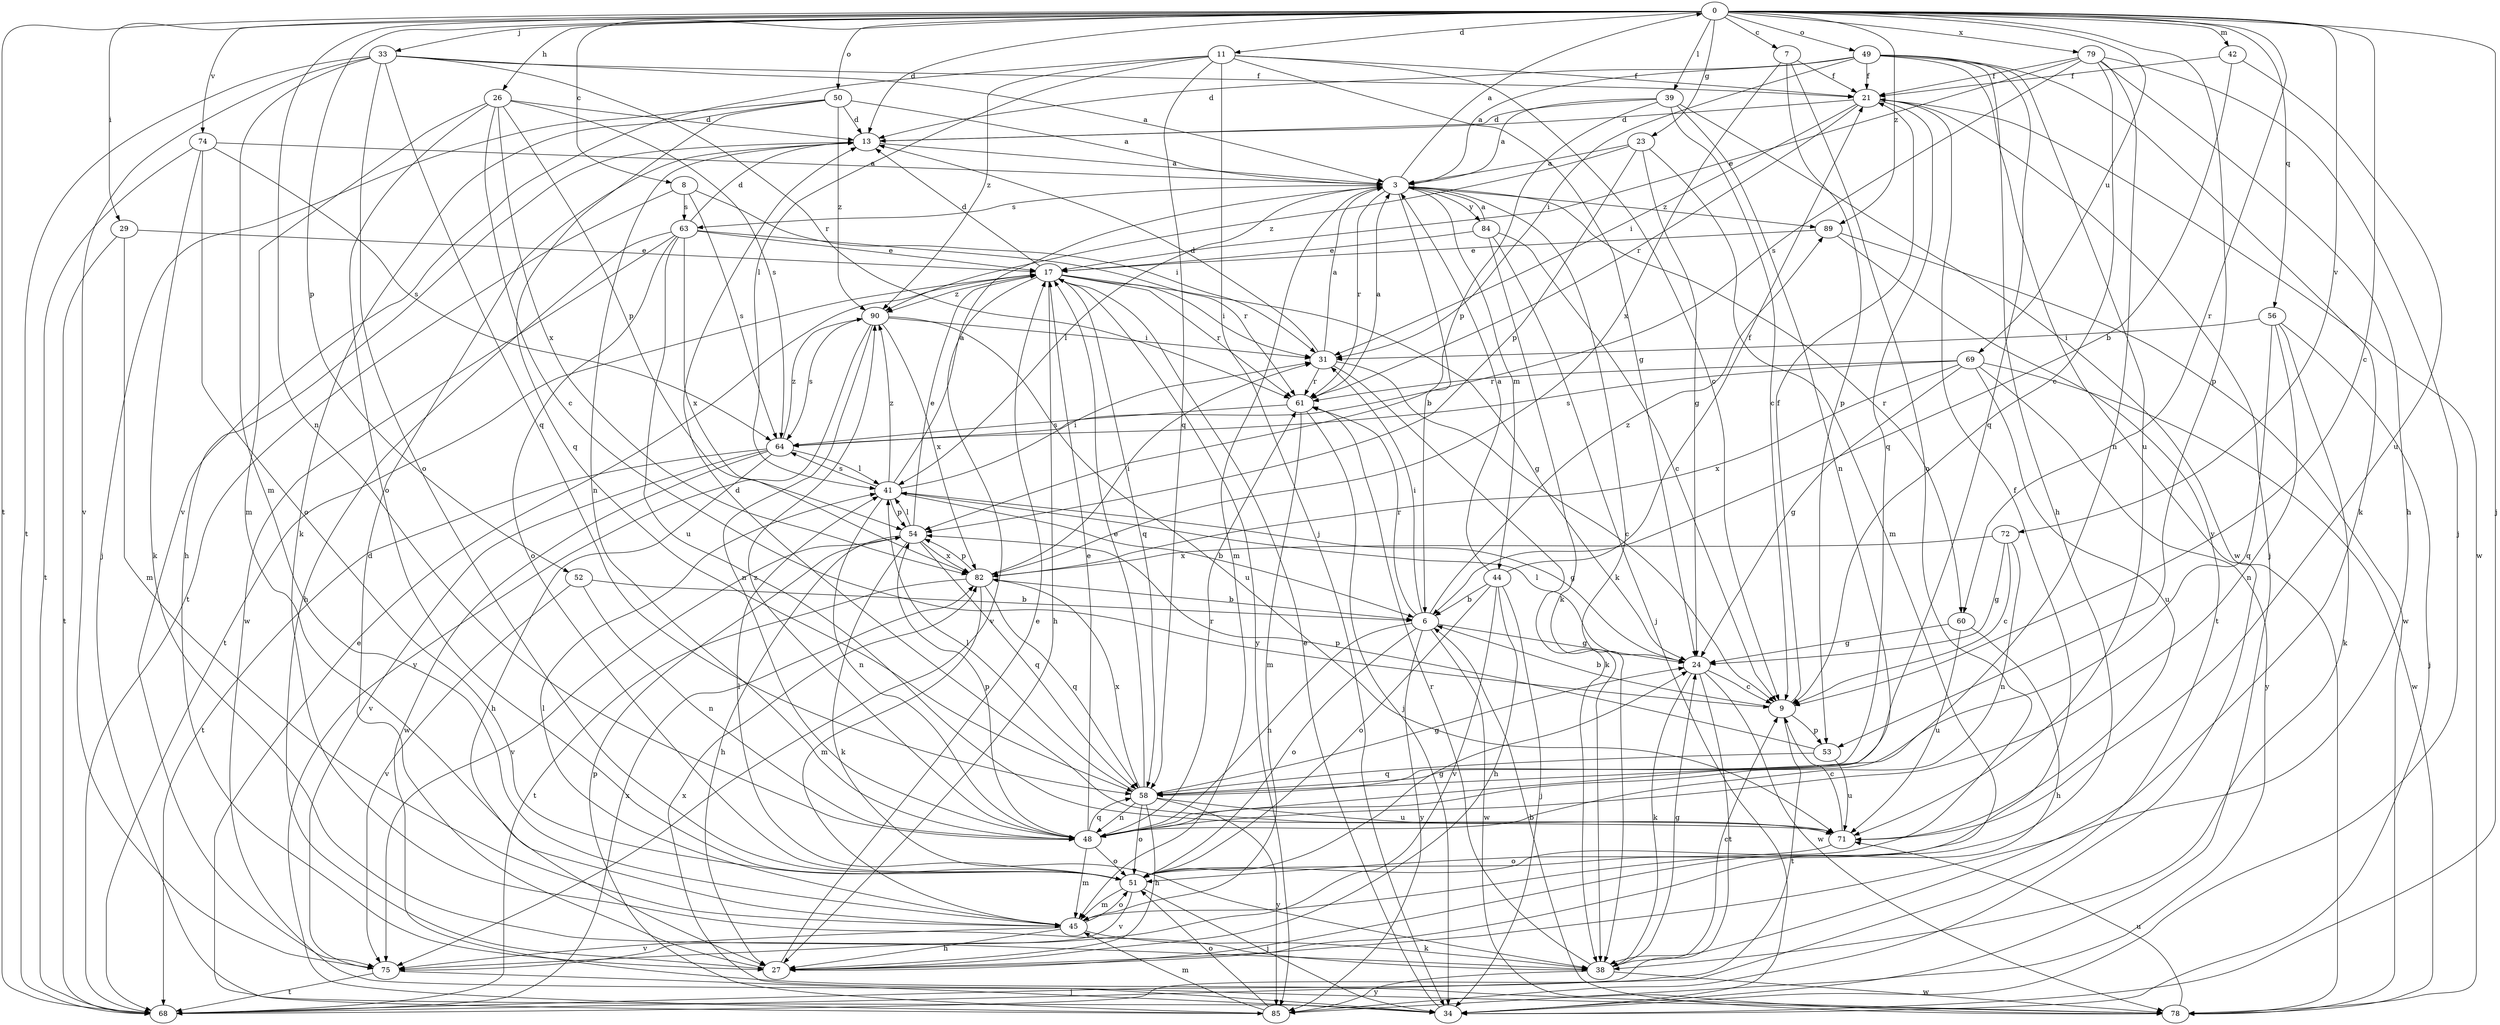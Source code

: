 strict digraph  {
0;
3;
6;
7;
8;
9;
11;
13;
17;
21;
23;
24;
26;
27;
29;
31;
33;
34;
38;
39;
41;
42;
44;
45;
48;
49;
50;
51;
52;
53;
54;
56;
58;
60;
61;
63;
64;
68;
69;
71;
72;
74;
75;
78;
79;
82;
84;
85;
89;
90;
0 -> 7  [label=c];
0 -> 8  [label=c];
0 -> 9  [label=c];
0 -> 11  [label=d];
0 -> 13  [label=d];
0 -> 23  [label=g];
0 -> 26  [label=h];
0 -> 29  [label=i];
0 -> 33  [label=j];
0 -> 34  [label=j];
0 -> 39  [label=l];
0 -> 42  [label=m];
0 -> 48  [label=n];
0 -> 49  [label=o];
0 -> 50  [label=o];
0 -> 52  [label=p];
0 -> 53  [label=p];
0 -> 56  [label=q];
0 -> 60  [label=r];
0 -> 68  [label=t];
0 -> 69  [label=u];
0 -> 72  [label=v];
0 -> 74  [label=v];
0 -> 79  [label=x];
0 -> 89  [label=z];
3 -> 0  [label=a];
3 -> 6  [label=b];
3 -> 38  [label=k];
3 -> 41  [label=l];
3 -> 44  [label=m];
3 -> 45  [label=m];
3 -> 60  [label=r];
3 -> 61  [label=r];
3 -> 63  [label=s];
3 -> 84  [label=y];
3 -> 89  [label=z];
6 -> 24  [label=g];
6 -> 31  [label=i];
6 -> 48  [label=n];
6 -> 51  [label=o];
6 -> 61  [label=r];
6 -> 78  [label=w];
6 -> 85  [label=y];
6 -> 89  [label=z];
7 -> 21  [label=f];
7 -> 51  [label=o];
7 -> 53  [label=p];
7 -> 82  [label=x];
8 -> 31  [label=i];
8 -> 63  [label=s];
8 -> 64  [label=s];
8 -> 68  [label=t];
9 -> 6  [label=b];
9 -> 21  [label=f];
9 -> 53  [label=p];
9 -> 68  [label=t];
11 -> 9  [label=c];
11 -> 21  [label=f];
11 -> 24  [label=g];
11 -> 34  [label=j];
11 -> 41  [label=l];
11 -> 58  [label=q];
11 -> 75  [label=v];
11 -> 90  [label=z];
13 -> 3  [label=a];
13 -> 27  [label=h];
13 -> 48  [label=n];
17 -> 13  [label=d];
17 -> 24  [label=g];
17 -> 27  [label=h];
17 -> 31  [label=i];
17 -> 58  [label=q];
17 -> 61  [label=r];
17 -> 68  [label=t];
17 -> 75  [label=v];
17 -> 85  [label=y];
17 -> 90  [label=z];
21 -> 13  [label=d];
21 -> 31  [label=i];
21 -> 34  [label=j];
21 -> 58  [label=q];
21 -> 61  [label=r];
21 -> 78  [label=w];
23 -> 3  [label=a];
23 -> 24  [label=g];
23 -> 45  [label=m];
23 -> 54  [label=p];
23 -> 90  [label=z];
24 -> 9  [label=c];
24 -> 38  [label=k];
24 -> 41  [label=l];
24 -> 68  [label=t];
24 -> 78  [label=w];
26 -> 9  [label=c];
26 -> 13  [label=d];
26 -> 45  [label=m];
26 -> 51  [label=o];
26 -> 54  [label=p];
26 -> 64  [label=s];
26 -> 82  [label=x];
27 -> 13  [label=d];
27 -> 17  [label=e];
29 -> 17  [label=e];
29 -> 45  [label=m];
29 -> 68  [label=t];
31 -> 3  [label=a];
31 -> 9  [label=c];
31 -> 13  [label=d];
31 -> 38  [label=k];
31 -> 61  [label=r];
33 -> 3  [label=a];
33 -> 21  [label=f];
33 -> 45  [label=m];
33 -> 51  [label=o];
33 -> 58  [label=q];
33 -> 61  [label=r];
33 -> 68  [label=t];
33 -> 75  [label=v];
34 -> 17  [label=e];
34 -> 82  [label=x];
38 -> 9  [label=c];
38 -> 24  [label=g];
38 -> 61  [label=r];
38 -> 78  [label=w];
38 -> 85  [label=y];
39 -> 3  [label=a];
39 -> 9  [label=c];
39 -> 13  [label=d];
39 -> 48  [label=n];
39 -> 54  [label=p];
39 -> 78  [label=w];
41 -> 3  [label=a];
41 -> 6  [label=b];
41 -> 24  [label=g];
41 -> 31  [label=i];
41 -> 48  [label=n];
41 -> 54  [label=p];
41 -> 64  [label=s];
41 -> 90  [label=z];
42 -> 6  [label=b];
42 -> 21  [label=f];
42 -> 71  [label=u];
44 -> 3  [label=a];
44 -> 6  [label=b];
44 -> 21  [label=f];
44 -> 27  [label=h];
44 -> 34  [label=j];
44 -> 51  [label=o];
44 -> 75  [label=v];
45 -> 27  [label=h];
45 -> 38  [label=k];
45 -> 41  [label=l];
45 -> 51  [label=o];
45 -> 75  [label=v];
48 -> 17  [label=e];
48 -> 45  [label=m];
48 -> 51  [label=o];
48 -> 54  [label=p];
48 -> 58  [label=q];
48 -> 61  [label=r];
48 -> 90  [label=z];
49 -> 3  [label=a];
49 -> 13  [label=d];
49 -> 21  [label=f];
49 -> 27  [label=h];
49 -> 31  [label=i];
49 -> 38  [label=k];
49 -> 58  [label=q];
49 -> 71  [label=u];
49 -> 85  [label=y];
50 -> 3  [label=a];
50 -> 13  [label=d];
50 -> 34  [label=j];
50 -> 38  [label=k];
50 -> 58  [label=q];
50 -> 90  [label=z];
51 -> 21  [label=f];
51 -> 24  [label=g];
51 -> 34  [label=j];
51 -> 41  [label=l];
51 -> 45  [label=m];
51 -> 75  [label=v];
52 -> 6  [label=b];
52 -> 48  [label=n];
52 -> 75  [label=v];
53 -> 54  [label=p];
53 -> 58  [label=q];
53 -> 71  [label=u];
54 -> 17  [label=e];
54 -> 27  [label=h];
54 -> 38  [label=k];
54 -> 41  [label=l];
54 -> 58  [label=q];
54 -> 75  [label=v];
54 -> 82  [label=x];
56 -> 31  [label=i];
56 -> 34  [label=j];
56 -> 38  [label=k];
56 -> 48  [label=n];
56 -> 58  [label=q];
58 -> 17  [label=e];
58 -> 24  [label=g];
58 -> 27  [label=h];
58 -> 41  [label=l];
58 -> 48  [label=n];
58 -> 51  [label=o];
58 -> 71  [label=u];
58 -> 82  [label=x];
58 -> 85  [label=y];
60 -> 24  [label=g];
60 -> 27  [label=h];
60 -> 71  [label=u];
61 -> 3  [label=a];
61 -> 34  [label=j];
61 -> 45  [label=m];
61 -> 64  [label=s];
63 -> 13  [label=d];
63 -> 17  [label=e];
63 -> 27  [label=h];
63 -> 51  [label=o];
63 -> 61  [label=r];
63 -> 71  [label=u];
63 -> 78  [label=w];
63 -> 82  [label=x];
64 -> 27  [label=h];
64 -> 41  [label=l];
64 -> 68  [label=t];
64 -> 75  [label=v];
64 -> 78  [label=w];
64 -> 90  [label=z];
68 -> 82  [label=x];
69 -> 24  [label=g];
69 -> 61  [label=r];
69 -> 64  [label=s];
69 -> 71  [label=u];
69 -> 78  [label=w];
69 -> 82  [label=x];
69 -> 85  [label=y];
71 -> 9  [label=c];
71 -> 13  [label=d];
71 -> 51  [label=o];
72 -> 9  [label=c];
72 -> 24  [label=g];
72 -> 48  [label=n];
72 -> 82  [label=x];
74 -> 3  [label=a];
74 -> 38  [label=k];
74 -> 51  [label=o];
74 -> 64  [label=s];
74 -> 68  [label=t];
75 -> 34  [label=j];
75 -> 68  [label=t];
78 -> 6  [label=b];
78 -> 71  [label=u];
79 -> 9  [label=c];
79 -> 17  [label=e];
79 -> 21  [label=f];
79 -> 27  [label=h];
79 -> 34  [label=j];
79 -> 48  [label=n];
79 -> 64  [label=s];
82 -> 6  [label=b];
82 -> 31  [label=i];
82 -> 45  [label=m];
82 -> 54  [label=p];
82 -> 58  [label=q];
82 -> 68  [label=t];
84 -> 3  [label=a];
84 -> 9  [label=c];
84 -> 17  [label=e];
84 -> 34  [label=j];
84 -> 38  [label=k];
85 -> 17  [label=e];
85 -> 45  [label=m];
85 -> 51  [label=o];
85 -> 54  [label=p];
89 -> 17  [label=e];
89 -> 68  [label=t];
89 -> 78  [label=w];
90 -> 31  [label=i];
90 -> 48  [label=n];
90 -> 64  [label=s];
90 -> 71  [label=u];
90 -> 82  [label=x];
90 -> 85  [label=y];
}
